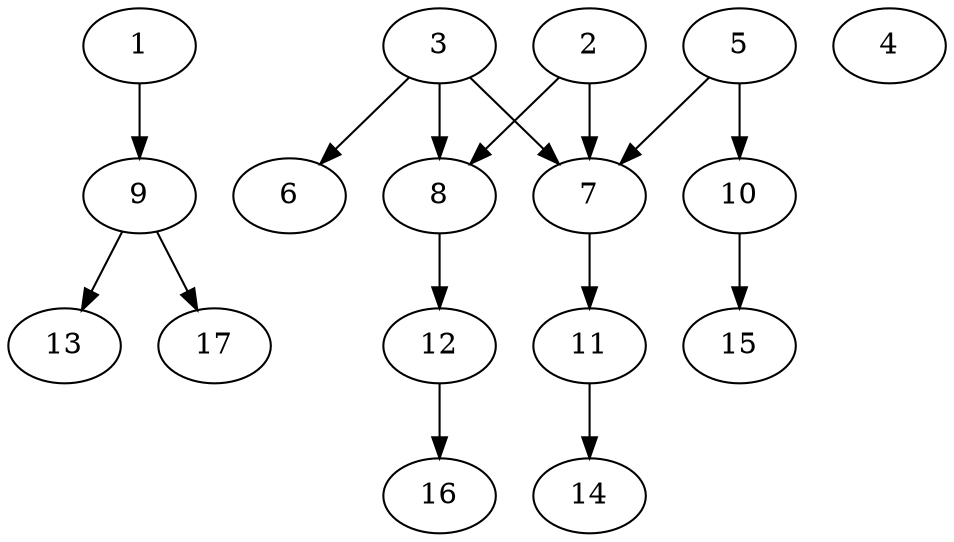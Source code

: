 // DAG automatically generated by daggen at Fri May 24 12:58:28 2024
// daggen-master/daggen -n 17 --fat 0.5 --density 0.5 --regular 0.5 --jump 2 --minalpha 20 --maxalpha 50 --dot -o dags_dot_17/sim_5.dot 
digraph G {
  1 [size="549755813888", alpha="32.56"]
  1 -> 9 [size ="536870912"]
  2 [size="368293445632", alpha="40.80"]
  2 -> 7 [size ="411041792"]
  2 -> 8 [size ="411041792"]
  3 [size="4642764370", alpha="32.83"]
  3 -> 6 [size ="301989888"]
  3 -> 7 [size ="301989888"]
  3 -> 8 [size ="301989888"]
  4 [size="13567013600", alpha="38.92"]
  5 [size="14341839908", alpha="41.39"]
  5 -> 7 [size ="536870912"]
  5 -> 10 [size ="536870912"]
  6 [size="231928233984", alpha="30.27"]
  7 [size="13714877880", alpha="46.65"]
  7 -> 11 [size ="301989888"]
  8 [size="782757789696", alpha="36.09"]
  8 -> 12 [size ="679477248"]
  9 [size="424428296012", alpha="22.94"]
  9 -> 13 [size ="301989888"]
  9 -> 17 [size ="301989888"]
  10 [size="2521609032", alpha="43.70"]
  10 -> 15 [size ="134217728"]
  11 [size="4041842365", alpha="31.12"]
  11 -> 14 [size ="134217728"]
  12 [size="3552145508", alpha="27.82"]
  12 -> 16 [size ="411041792"]
  13 [size="134217728000", alpha="45.80"]
  14 [size="134217728000", alpha="46.60"]
  15 [size="19393651904", alpha="35.71"]
  16 [size="30488296576", alpha="30.91"]
  17 [size="67203852623", alpha="45.23"]
}
